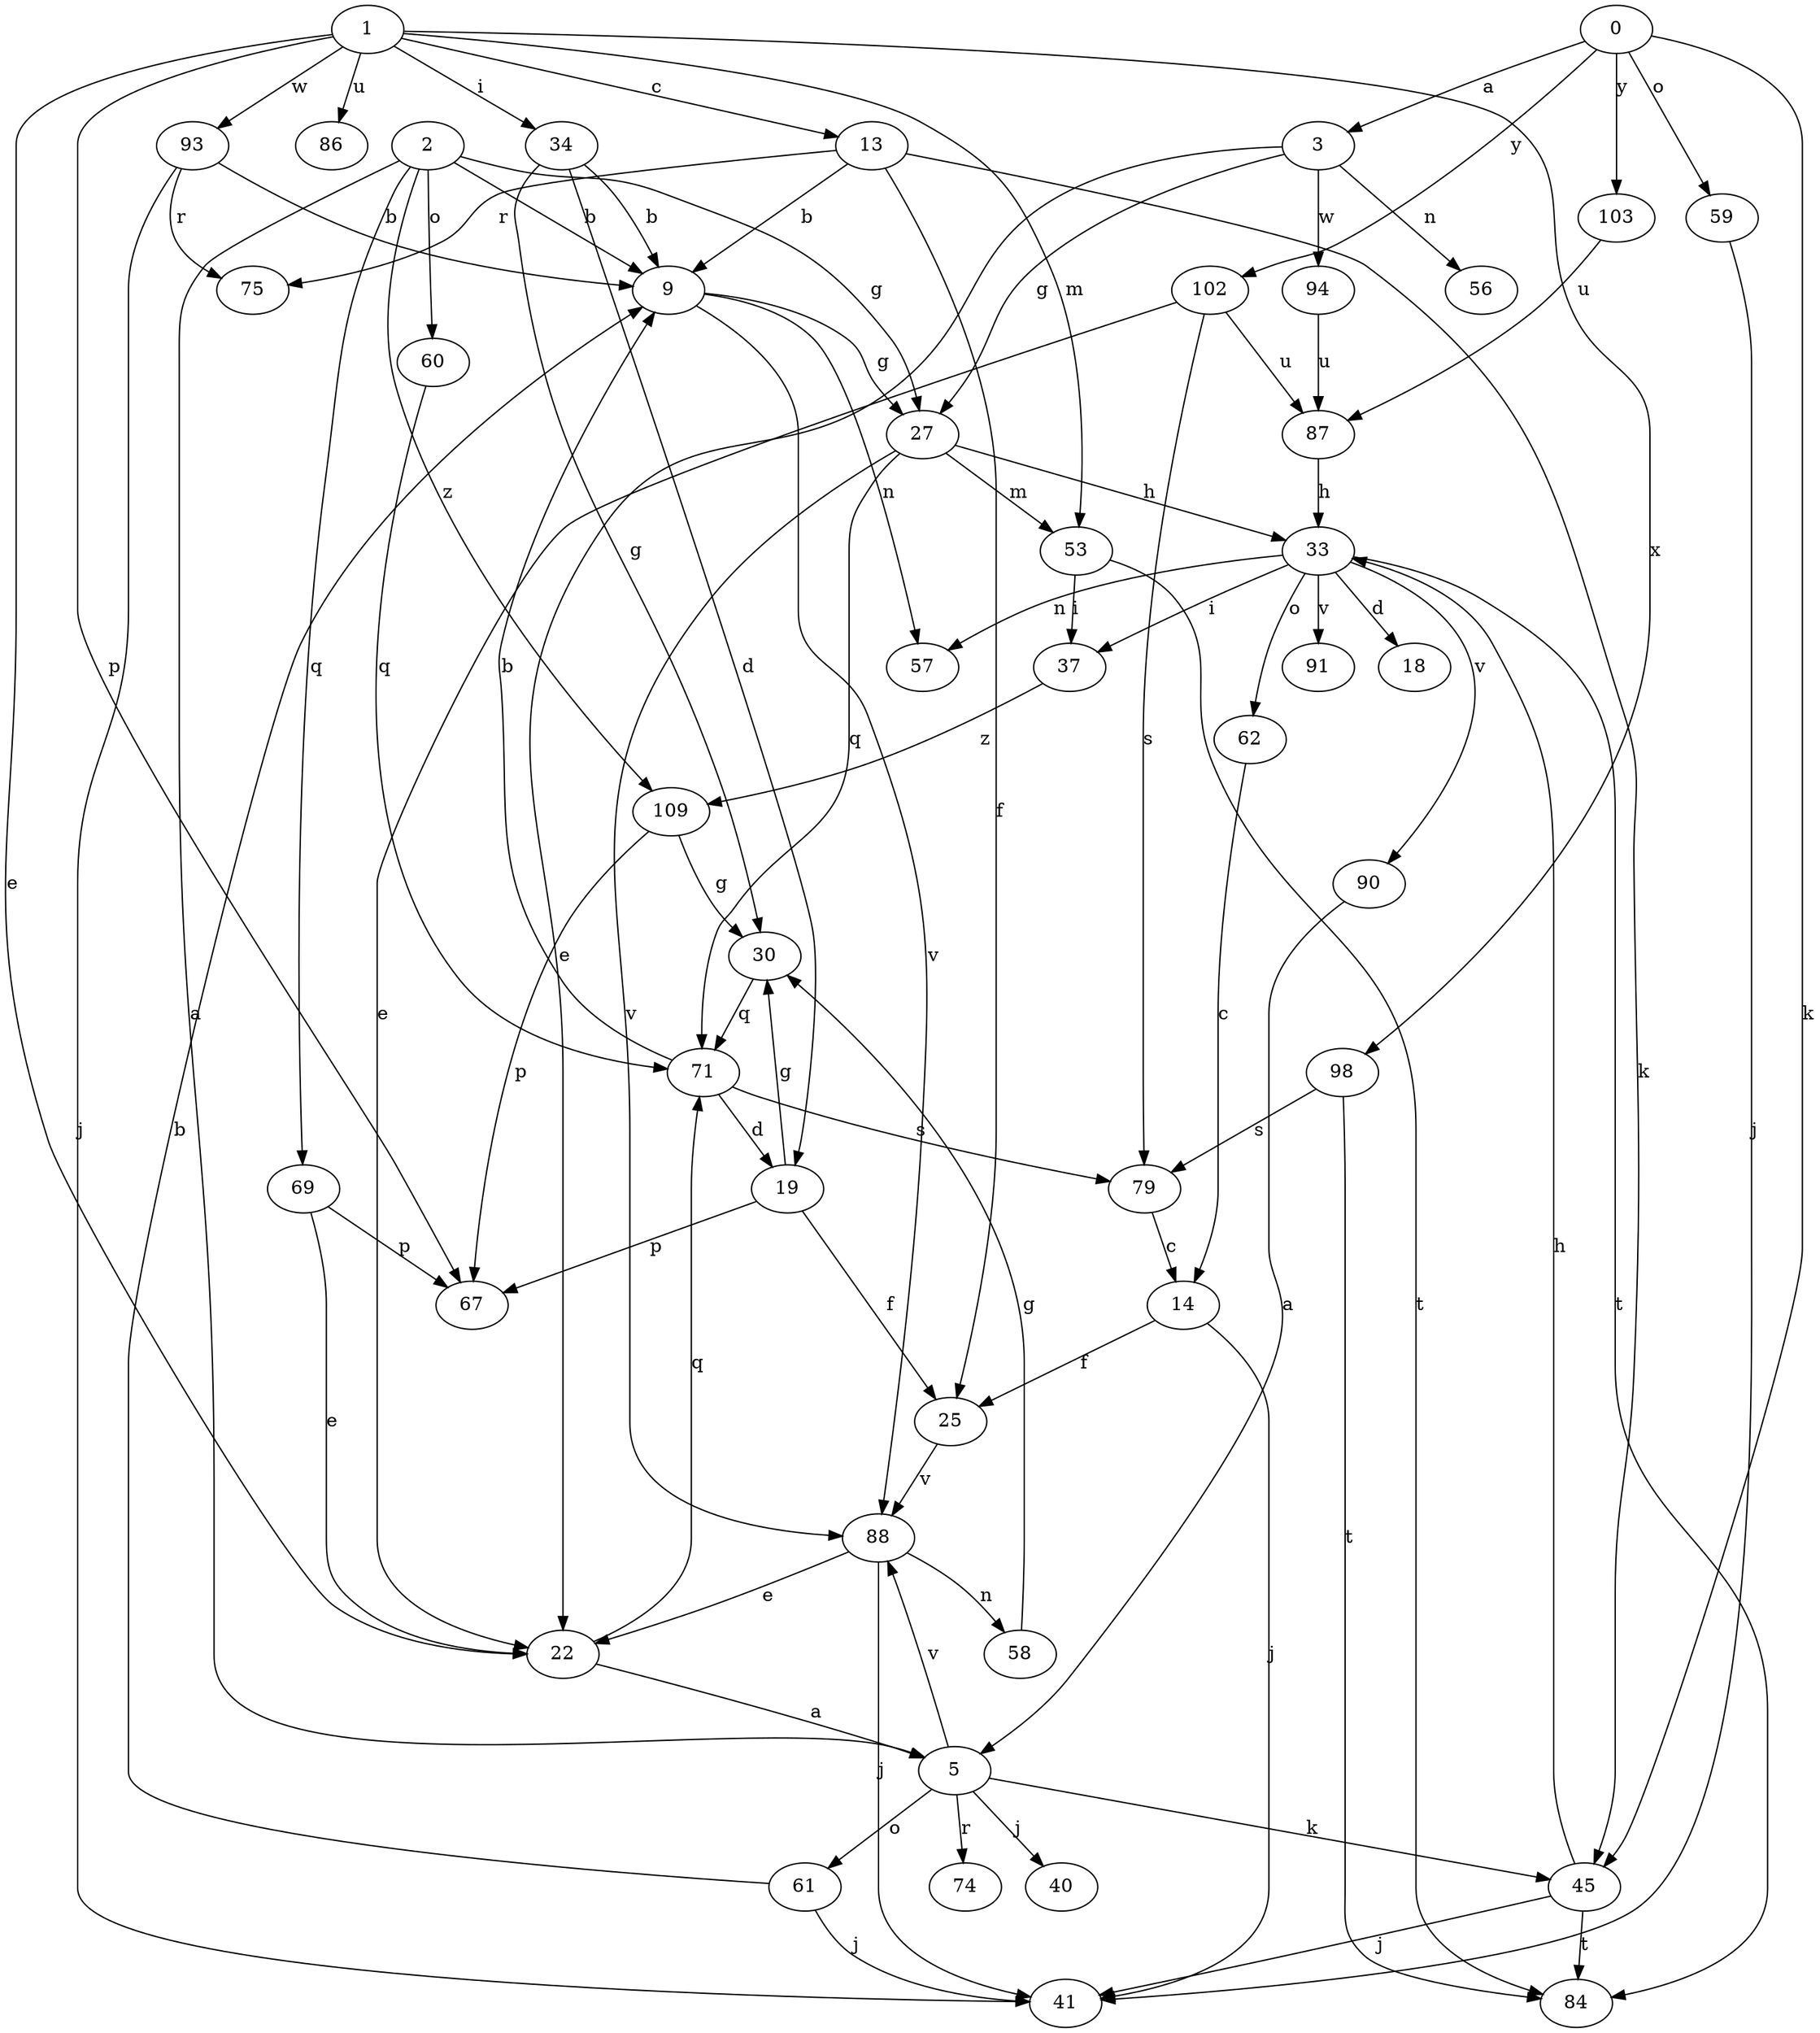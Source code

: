 strict digraph  {
1;
2;
3;
5;
0;
9;
13;
14;
18;
19;
22;
25;
27;
30;
33;
34;
37;
40;
41;
45;
53;
56;
57;
58;
59;
60;
61;
62;
67;
69;
71;
74;
75;
79;
84;
86;
87;
88;
90;
91;
93;
94;
98;
102;
103;
109;
1 -> 13  [label=c];
1 -> 22  [label=e];
1 -> 34  [label=i];
1 -> 53  [label=m];
1 -> 67  [label=p];
1 -> 86  [label=u];
1 -> 93  [label=w];
1 -> 98  [label=x];
2 -> 5  [label=a];
2 -> 9  [label=b];
2 -> 27  [label=g];
2 -> 60  [label=o];
2 -> 69  [label=q];
2 -> 109  [label=z];
3 -> 22  [label=e];
3 -> 27  [label=g];
3 -> 56  [label=n];
3 -> 94  [label=w];
5 -> 40  [label=j];
5 -> 45  [label=k];
5 -> 61  [label=o];
5 -> 74  [label=r];
5 -> 88  [label=v];
0 -> 3  [label=a];
0 -> 45  [label=k];
0 -> 59  [label=o];
0 -> 102  [label=y];
0 -> 103  [label=y];
9 -> 27  [label=g];
9 -> 57  [label=n];
9 -> 88  [label=v];
13 -> 9  [label=b];
13 -> 25  [label=f];
13 -> 45  [label=k];
13 -> 75  [label=r];
14 -> 25  [label=f];
14 -> 41  [label=j];
19 -> 25  [label=f];
19 -> 30  [label=g];
19 -> 67  [label=p];
22 -> 5  [label=a];
22 -> 71  [label=q];
25 -> 88  [label=v];
27 -> 33  [label=h];
27 -> 53  [label=m];
27 -> 71  [label=q];
27 -> 88  [label=v];
30 -> 71  [label=q];
33 -> 18  [label=d];
33 -> 37  [label=i];
33 -> 57  [label=n];
33 -> 62  [label=o];
33 -> 84  [label=t];
33 -> 90  [label=v];
33 -> 91  [label=v];
34 -> 9  [label=b];
34 -> 19  [label=d];
34 -> 30  [label=g];
37 -> 109  [label=z];
45 -> 33  [label=h];
45 -> 41  [label=j];
45 -> 84  [label=t];
53 -> 37  [label=i];
53 -> 84  [label=t];
58 -> 30  [label=g];
59 -> 41  [label=j];
60 -> 71  [label=q];
61 -> 9  [label=b];
61 -> 41  [label=j];
62 -> 14  [label=c];
69 -> 22  [label=e];
69 -> 67  [label=p];
71 -> 9  [label=b];
71 -> 19  [label=d];
71 -> 79  [label=s];
79 -> 14  [label=c];
87 -> 33  [label=h];
88 -> 22  [label=e];
88 -> 41  [label=j];
88 -> 58  [label=n];
90 -> 5  [label=a];
93 -> 9  [label=b];
93 -> 41  [label=j];
93 -> 75  [label=r];
94 -> 87  [label=u];
98 -> 79  [label=s];
98 -> 84  [label=t];
102 -> 22  [label=e];
102 -> 79  [label=s];
102 -> 87  [label=u];
103 -> 87  [label=u];
109 -> 30  [label=g];
109 -> 67  [label=p];
}
